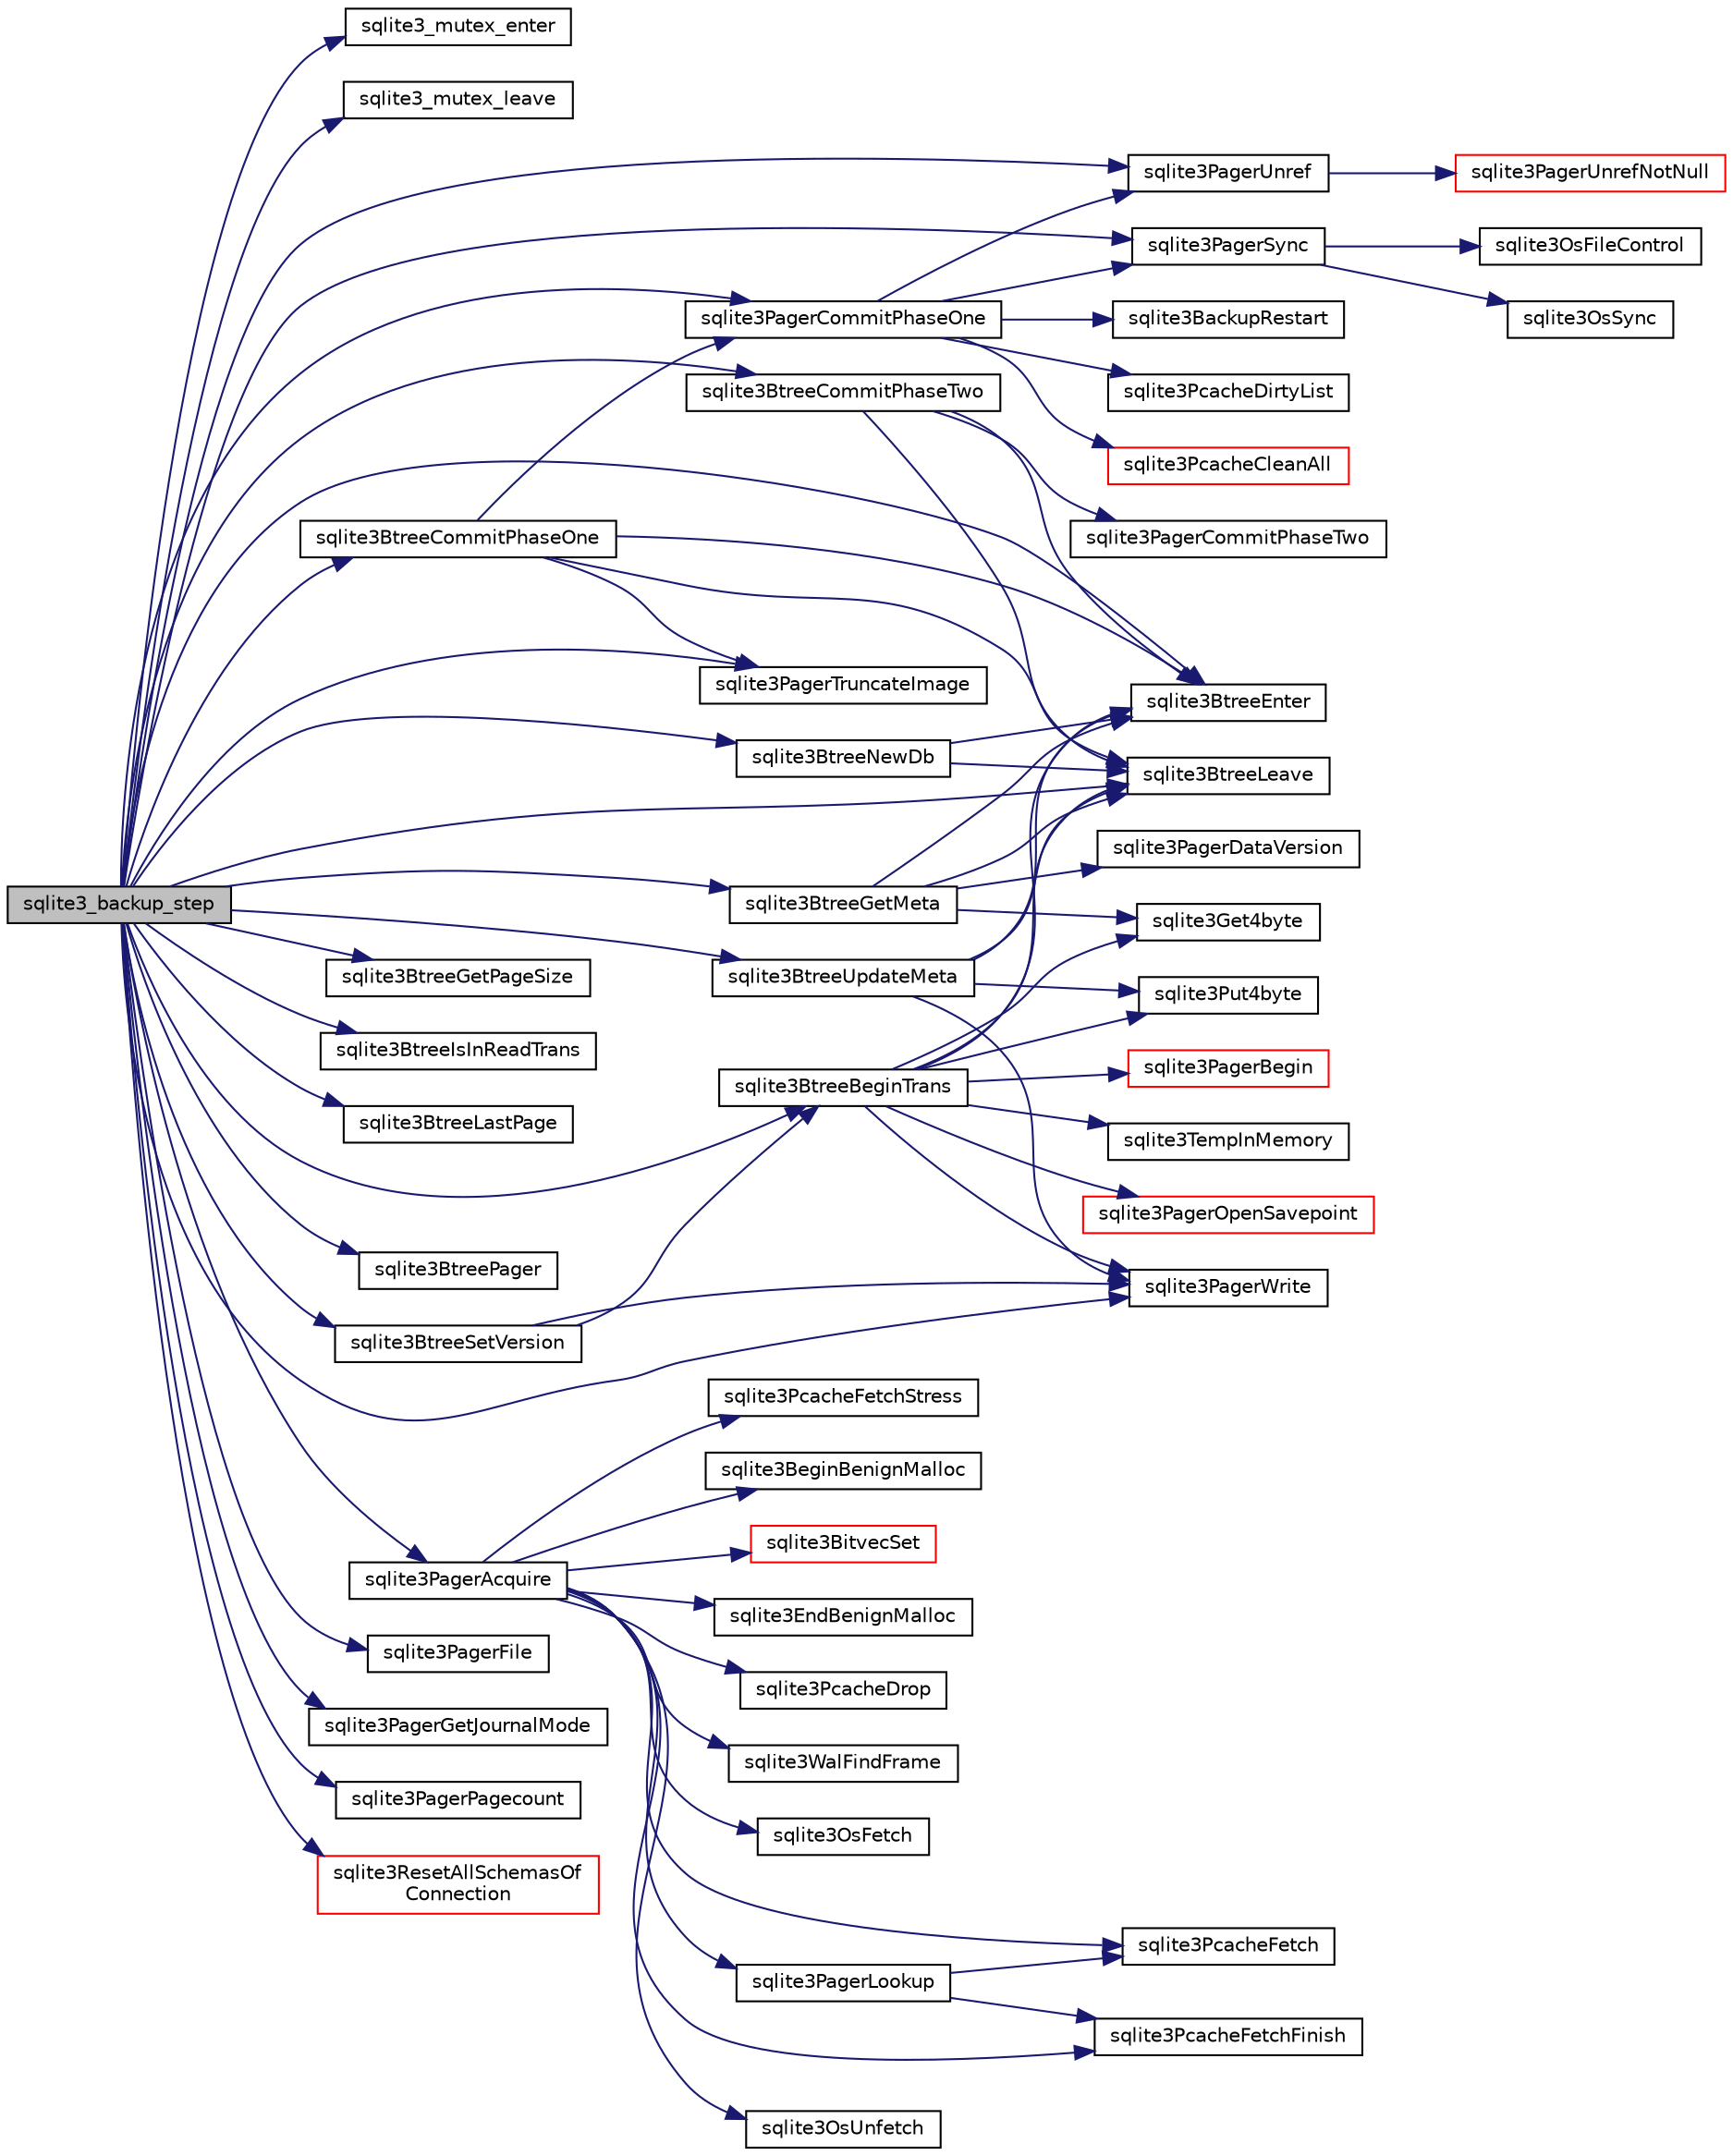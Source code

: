 digraph "sqlite3_backup_step"
{
  edge [fontname="Helvetica",fontsize="10",labelfontname="Helvetica",labelfontsize="10"];
  node [fontname="Helvetica",fontsize="10",shape=record];
  rankdir="LR";
  Node1 [label="sqlite3_backup_step",height=0.2,width=0.4,color="black", fillcolor="grey75", style="filled", fontcolor="black"];
  Node1 -> Node2 [color="midnightblue",fontsize="10",style="solid"];
  Node2 [label="sqlite3_mutex_enter",height=0.2,width=0.4,color="black", fillcolor="white", style="filled",URL="$sqlite3_8c.html#af5a0a035d6f2e625f7fa5339365e8970"];
  Node1 -> Node3 [color="midnightblue",fontsize="10",style="solid"];
  Node3 [label="sqlite3_mutex_leave",height=0.2,width=0.4,color="black", fillcolor="white", style="filled",URL="$sqlite3_8c.html#a7ebfb82d85f10ee7a80ea8d7ff155c65"];
  Node1 -> Node4 [color="midnightblue",fontsize="10",style="solid"];
  Node4 [label="sqlite3BtreeBeginTrans",height=0.2,width=0.4,color="black", fillcolor="white", style="filled",URL="$sqlite3_8c.html#a52d6706df15c67c22aa7d0e290c16bf5"];
  Node4 -> Node5 [color="midnightblue",fontsize="10",style="solid"];
  Node5 [label="sqlite3BtreeEnter",height=0.2,width=0.4,color="black", fillcolor="white", style="filled",URL="$sqlite3_8c.html#afa05d700ca373993fe6b0525b867feff"];
  Node4 -> Node6 [color="midnightblue",fontsize="10",style="solid"];
  Node6 [label="sqlite3PagerBegin",height=0.2,width=0.4,color="red", fillcolor="white", style="filled",URL="$sqlite3_8c.html#a693d0ab5cecd4a8001da6fa21f44d99e"];
  Node4 -> Node7 [color="midnightblue",fontsize="10",style="solid"];
  Node7 [label="sqlite3TempInMemory",height=0.2,width=0.4,color="black", fillcolor="white", style="filled",URL="$sqlite3_8c.html#a458449cdb4a6ca29650deb8af285a511"];
  Node4 -> Node8 [color="midnightblue",fontsize="10",style="solid"];
  Node8 [label="sqlite3Get4byte",height=0.2,width=0.4,color="black", fillcolor="white", style="filled",URL="$sqlite3_8c.html#a2924627e99ca211030e954405a10f5e8"];
  Node4 -> Node9 [color="midnightblue",fontsize="10",style="solid"];
  Node9 [label="sqlite3PagerWrite",height=0.2,width=0.4,color="black", fillcolor="white", style="filled",URL="$sqlite3_8c.html#a30521d7176969d51859ea7ede9dd2719"];
  Node4 -> Node10 [color="midnightblue",fontsize="10",style="solid"];
  Node10 [label="sqlite3Put4byte",height=0.2,width=0.4,color="black", fillcolor="white", style="filled",URL="$sqlite3_8c.html#a5eed11a8254e26e49db14a6d5c9f4028"];
  Node4 -> Node11 [color="midnightblue",fontsize="10",style="solid"];
  Node11 [label="sqlite3PagerOpenSavepoint",height=0.2,width=0.4,color="red", fillcolor="white", style="filled",URL="$sqlite3_8c.html#a5b4b3aed3fa0147c327fa7497e25be98"];
  Node4 -> Node12 [color="midnightblue",fontsize="10",style="solid"];
  Node12 [label="sqlite3BtreeLeave",height=0.2,width=0.4,color="black", fillcolor="white", style="filled",URL="$sqlite3_8c.html#a460e4f89d1aeef4b4d334cfe8165da89"];
  Node1 -> Node13 [color="midnightblue",fontsize="10",style="solid"];
  Node13 [label="sqlite3BtreeCommitPhaseOne",height=0.2,width=0.4,color="black", fillcolor="white", style="filled",URL="$sqlite3_8c.html#ae266cba101e64ad99a166f237532e262"];
  Node13 -> Node5 [color="midnightblue",fontsize="10",style="solid"];
  Node13 -> Node12 [color="midnightblue",fontsize="10",style="solid"];
  Node13 -> Node14 [color="midnightblue",fontsize="10",style="solid"];
  Node14 [label="sqlite3PagerTruncateImage",height=0.2,width=0.4,color="black", fillcolor="white", style="filled",URL="$sqlite3_8c.html#ac6c0a8a9bec3fa3595f1d4bba98a3010"];
  Node13 -> Node15 [color="midnightblue",fontsize="10",style="solid"];
  Node15 [label="sqlite3PagerCommitPhaseOne",height=0.2,width=0.4,color="black", fillcolor="white", style="filled",URL="$sqlite3_8c.html#a2baf986bff9120486e9acc5951494ea7"];
  Node15 -> Node16 [color="midnightblue",fontsize="10",style="solid"];
  Node16 [label="sqlite3BackupRestart",height=0.2,width=0.4,color="black", fillcolor="white", style="filled",URL="$sqlite3_8c.html#a51c915452a70527bce99483f8eac02b8"];
  Node15 -> Node17 [color="midnightblue",fontsize="10",style="solid"];
  Node17 [label="sqlite3PcacheDirtyList",height=0.2,width=0.4,color="black", fillcolor="white", style="filled",URL="$sqlite3_8c.html#a9fe5b4991391ec26e75fb59ee72704db"];
  Node15 -> Node18 [color="midnightblue",fontsize="10",style="solid"];
  Node18 [label="sqlite3PagerUnref",height=0.2,width=0.4,color="black", fillcolor="white", style="filled",URL="$sqlite3_8c.html#aa9d040b7f24a8a5d99bf96863b52cd15"];
  Node18 -> Node19 [color="midnightblue",fontsize="10",style="solid"];
  Node19 [label="sqlite3PagerUnrefNotNull",height=0.2,width=0.4,color="red", fillcolor="white", style="filled",URL="$sqlite3_8c.html#a4b314f96f09f5c68c94672e420e31ab9"];
  Node15 -> Node20 [color="midnightblue",fontsize="10",style="solid"];
  Node20 [label="sqlite3PcacheCleanAll",height=0.2,width=0.4,color="red", fillcolor="white", style="filled",URL="$sqlite3_8c.html#a65aa4d4f73373a161a96fafe219b86a7"];
  Node15 -> Node21 [color="midnightblue",fontsize="10",style="solid"];
  Node21 [label="sqlite3PagerSync",height=0.2,width=0.4,color="black", fillcolor="white", style="filled",URL="$sqlite3_8c.html#a5b3c2a03efdf7f4844243c58718ca08b"];
  Node21 -> Node22 [color="midnightblue",fontsize="10",style="solid"];
  Node22 [label="sqlite3OsFileControl",height=0.2,width=0.4,color="black", fillcolor="white", style="filled",URL="$sqlite3_8c.html#aa8dad928f8e52b454c6d82bd2fe5c3fc"];
  Node21 -> Node23 [color="midnightblue",fontsize="10",style="solid"];
  Node23 [label="sqlite3OsSync",height=0.2,width=0.4,color="black", fillcolor="white", style="filled",URL="$sqlite3_8c.html#a3f01629ca3b49854944cecdd14dc3358"];
  Node1 -> Node24 [color="midnightblue",fontsize="10",style="solid"];
  Node24 [label="sqlite3BtreeCommitPhaseTwo",height=0.2,width=0.4,color="black", fillcolor="white", style="filled",URL="$sqlite3_8c.html#a84764f43cb4ca50bcac1fc674e8d6dd9"];
  Node24 -> Node5 [color="midnightblue",fontsize="10",style="solid"];
  Node24 -> Node25 [color="midnightblue",fontsize="10",style="solid"];
  Node25 [label="sqlite3PagerCommitPhaseTwo",height=0.2,width=0.4,color="black", fillcolor="white", style="filled",URL="$sqlite3_8c.html#a18af1df44bbc3ae598f0559f6fc5861e"];
  Node24 -> Node12 [color="midnightblue",fontsize="10",style="solid"];
  Node1 -> Node5 [color="midnightblue",fontsize="10",style="solid"];
  Node1 -> Node26 [color="midnightblue",fontsize="10",style="solid"];
  Node26 [label="sqlite3BtreeGetMeta",height=0.2,width=0.4,color="black", fillcolor="white", style="filled",URL="$sqlite3_8c.html#aa1124ad3e3ee4dada2aa96eebd4e9c9a"];
  Node26 -> Node5 [color="midnightblue",fontsize="10",style="solid"];
  Node26 -> Node27 [color="midnightblue",fontsize="10",style="solid"];
  Node27 [label="sqlite3PagerDataVersion",height=0.2,width=0.4,color="black", fillcolor="white", style="filled",URL="$sqlite3_8c.html#ac7e1eaed5b1851da2833f12811d3e3d8"];
  Node26 -> Node8 [color="midnightblue",fontsize="10",style="solid"];
  Node26 -> Node12 [color="midnightblue",fontsize="10",style="solid"];
  Node1 -> Node28 [color="midnightblue",fontsize="10",style="solid"];
  Node28 [label="sqlite3BtreeGetPageSize",height=0.2,width=0.4,color="black", fillcolor="white", style="filled",URL="$sqlite3_8c.html#a91f9dbfdbf95d6d9b955d1c7648b9fc1"];
  Node1 -> Node29 [color="midnightblue",fontsize="10",style="solid"];
  Node29 [label="sqlite3BtreeIsInReadTrans",height=0.2,width=0.4,color="black", fillcolor="white", style="filled",URL="$sqlite3_8c.html#a042d03b5e23a171bdb511e326a06b663"];
  Node1 -> Node30 [color="midnightblue",fontsize="10",style="solid"];
  Node30 [label="sqlite3BtreeLastPage",height=0.2,width=0.4,color="black", fillcolor="white", style="filled",URL="$sqlite3_8c.html#ad098765ff19e404329c836462c185d95"];
  Node1 -> Node12 [color="midnightblue",fontsize="10",style="solid"];
  Node1 -> Node31 [color="midnightblue",fontsize="10",style="solid"];
  Node31 [label="sqlite3BtreeNewDb",height=0.2,width=0.4,color="black", fillcolor="white", style="filled",URL="$sqlite3_8c.html#a08d2026f82b067753a698376c12c0324"];
  Node31 -> Node5 [color="midnightblue",fontsize="10",style="solid"];
  Node31 -> Node12 [color="midnightblue",fontsize="10",style="solid"];
  Node1 -> Node32 [color="midnightblue",fontsize="10",style="solid"];
  Node32 [label="sqlite3BtreePager",height=0.2,width=0.4,color="black", fillcolor="white", style="filled",URL="$sqlite3_8c.html#aa0b1925984c0d8606d760b8fa27a4d7c"];
  Node1 -> Node33 [color="midnightblue",fontsize="10",style="solid"];
  Node33 [label="sqlite3BtreeSetVersion",height=0.2,width=0.4,color="black", fillcolor="white", style="filled",URL="$sqlite3_8c.html#a2db3061b5c557699a47415ca0342ba01"];
  Node33 -> Node4 [color="midnightblue",fontsize="10",style="solid"];
  Node33 -> Node9 [color="midnightblue",fontsize="10",style="solid"];
  Node1 -> Node34 [color="midnightblue",fontsize="10",style="solid"];
  Node34 [label="sqlite3BtreeUpdateMeta",height=0.2,width=0.4,color="black", fillcolor="white", style="filled",URL="$sqlite3_8c.html#a550ba529de456d619365377b5528641c"];
  Node34 -> Node5 [color="midnightblue",fontsize="10",style="solid"];
  Node34 -> Node9 [color="midnightblue",fontsize="10",style="solid"];
  Node34 -> Node10 [color="midnightblue",fontsize="10",style="solid"];
  Node34 -> Node12 [color="midnightblue",fontsize="10",style="solid"];
  Node1 -> Node35 [color="midnightblue",fontsize="10",style="solid"];
  Node35 [label="sqlite3PagerAcquire",height=0.2,width=0.4,color="black", fillcolor="white", style="filled",URL="$sqlite3_8c.html#a22a53daafd2bd778cda390312651f994"];
  Node35 -> Node36 [color="midnightblue",fontsize="10",style="solid"];
  Node36 [label="sqlite3WalFindFrame",height=0.2,width=0.4,color="black", fillcolor="white", style="filled",URL="$sqlite3_8c.html#a70d73def3adcc264f500a63178742708"];
  Node35 -> Node37 [color="midnightblue",fontsize="10",style="solid"];
  Node37 [label="sqlite3OsFetch",height=0.2,width=0.4,color="black", fillcolor="white", style="filled",URL="$sqlite3_8c.html#ab5b9137b375d5d8a8c216a644056cba7"];
  Node35 -> Node38 [color="midnightblue",fontsize="10",style="solid"];
  Node38 [label="sqlite3PagerLookup",height=0.2,width=0.4,color="black", fillcolor="white", style="filled",URL="$sqlite3_8c.html#a1252ec03814f64eed236cfb21094cafd"];
  Node38 -> Node39 [color="midnightblue",fontsize="10",style="solid"];
  Node39 [label="sqlite3PcacheFetch",height=0.2,width=0.4,color="black", fillcolor="white", style="filled",URL="$sqlite3_8c.html#a51a10151c5ec2c1c9e6fd615e95a3450"];
  Node38 -> Node40 [color="midnightblue",fontsize="10",style="solid"];
  Node40 [label="sqlite3PcacheFetchFinish",height=0.2,width=0.4,color="black", fillcolor="white", style="filled",URL="$sqlite3_8c.html#a21f330cb082d63a111f64257e823a4b1"];
  Node35 -> Node41 [color="midnightblue",fontsize="10",style="solid"];
  Node41 [label="sqlite3OsUnfetch",height=0.2,width=0.4,color="black", fillcolor="white", style="filled",URL="$sqlite3_8c.html#abc0da72cb8b8989cf8708b572fe5fef4"];
  Node35 -> Node39 [color="midnightblue",fontsize="10",style="solid"];
  Node35 -> Node42 [color="midnightblue",fontsize="10",style="solid"];
  Node42 [label="sqlite3PcacheFetchStress",height=0.2,width=0.4,color="black", fillcolor="white", style="filled",URL="$sqlite3_8c.html#a83644ab4d77e1649ae5336b659edb351"];
  Node35 -> Node40 [color="midnightblue",fontsize="10",style="solid"];
  Node35 -> Node43 [color="midnightblue",fontsize="10",style="solid"];
  Node43 [label="sqlite3BeginBenignMalloc",height=0.2,width=0.4,color="black", fillcolor="white", style="filled",URL="$sqlite3_8c.html#a3344c0e2b1b6df701a1cb326602fac14"];
  Node35 -> Node44 [color="midnightblue",fontsize="10",style="solid"];
  Node44 [label="sqlite3BitvecSet",height=0.2,width=0.4,color="red", fillcolor="white", style="filled",URL="$sqlite3_8c.html#a1f3c6d64d5d889e451d6725b1eb458be"];
  Node35 -> Node45 [color="midnightblue",fontsize="10",style="solid"];
  Node45 [label="sqlite3EndBenignMalloc",height=0.2,width=0.4,color="black", fillcolor="white", style="filled",URL="$sqlite3_8c.html#a4582127cc64d483dc66c7acf9d8d8fbb"];
  Node35 -> Node46 [color="midnightblue",fontsize="10",style="solid"];
  Node46 [label="sqlite3PcacheDrop",height=0.2,width=0.4,color="black", fillcolor="white", style="filled",URL="$sqlite3_8c.html#a78667811e7a2a7e75117cd6ec9cf6486"];
  Node1 -> Node15 [color="midnightblue",fontsize="10",style="solid"];
  Node1 -> Node47 [color="midnightblue",fontsize="10",style="solid"];
  Node47 [label="sqlite3PagerFile",height=0.2,width=0.4,color="black", fillcolor="white", style="filled",URL="$sqlite3_8c.html#a4994718ae281ffc714aa975c5b9b359d"];
  Node1 -> Node48 [color="midnightblue",fontsize="10",style="solid"];
  Node48 [label="sqlite3PagerGetJournalMode",height=0.2,width=0.4,color="black", fillcolor="white", style="filled",URL="$sqlite3_8c.html#af59e923de7a57868bb8f10ba2634a072"];
  Node1 -> Node49 [color="midnightblue",fontsize="10",style="solid"];
  Node49 [label="sqlite3PagerPagecount",height=0.2,width=0.4,color="black", fillcolor="white", style="filled",URL="$sqlite3_8c.html#ae82aaf561ce61faa15d4e228c45c3311"];
  Node1 -> Node21 [color="midnightblue",fontsize="10",style="solid"];
  Node1 -> Node14 [color="midnightblue",fontsize="10",style="solid"];
  Node1 -> Node18 [color="midnightblue",fontsize="10",style="solid"];
  Node1 -> Node9 [color="midnightblue",fontsize="10",style="solid"];
  Node1 -> Node50 [color="midnightblue",fontsize="10",style="solid"];
  Node50 [label="sqlite3ResetAllSchemasOf\lConnection",height=0.2,width=0.4,color="red", fillcolor="white", style="filled",URL="$sqlite3_8c.html#a2fc0d7e9d7e688a2a81ea4775dd12e33"];
}
